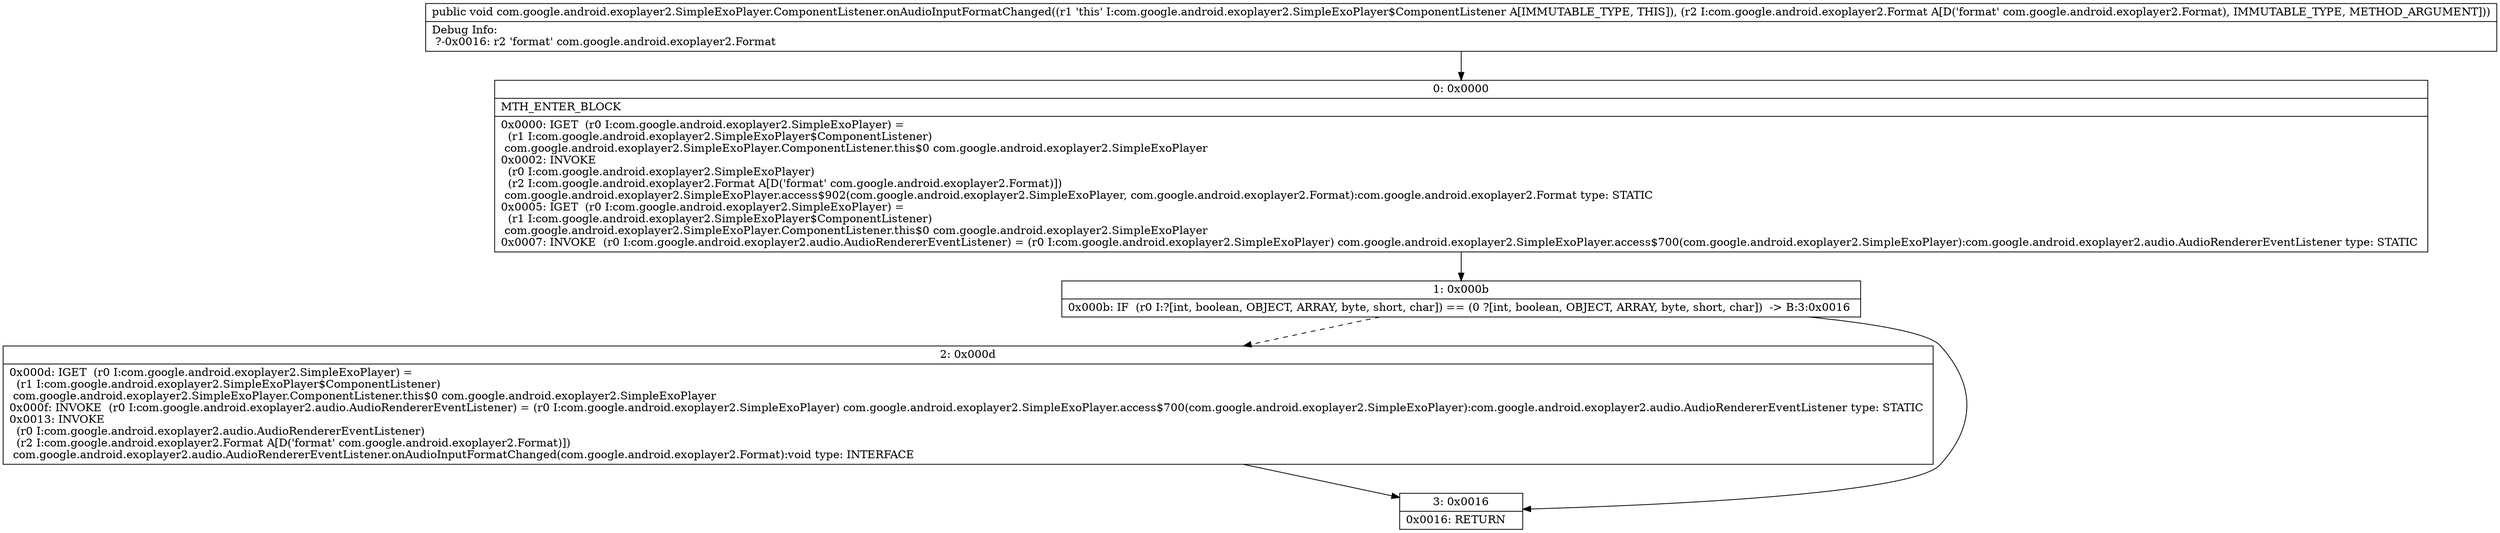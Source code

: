 digraph "CFG forcom.google.android.exoplayer2.SimpleExoPlayer.ComponentListener.onAudioInputFormatChanged(Lcom\/google\/android\/exoplayer2\/Format;)V" {
Node_0 [shape=record,label="{0\:\ 0x0000|MTH_ENTER_BLOCK\l|0x0000: IGET  (r0 I:com.google.android.exoplayer2.SimpleExoPlayer) = \l  (r1 I:com.google.android.exoplayer2.SimpleExoPlayer$ComponentListener)\l com.google.android.exoplayer2.SimpleExoPlayer.ComponentListener.this$0 com.google.android.exoplayer2.SimpleExoPlayer \l0x0002: INVOKE  \l  (r0 I:com.google.android.exoplayer2.SimpleExoPlayer)\l  (r2 I:com.google.android.exoplayer2.Format A[D('format' com.google.android.exoplayer2.Format)])\l com.google.android.exoplayer2.SimpleExoPlayer.access$902(com.google.android.exoplayer2.SimpleExoPlayer, com.google.android.exoplayer2.Format):com.google.android.exoplayer2.Format type: STATIC \l0x0005: IGET  (r0 I:com.google.android.exoplayer2.SimpleExoPlayer) = \l  (r1 I:com.google.android.exoplayer2.SimpleExoPlayer$ComponentListener)\l com.google.android.exoplayer2.SimpleExoPlayer.ComponentListener.this$0 com.google.android.exoplayer2.SimpleExoPlayer \l0x0007: INVOKE  (r0 I:com.google.android.exoplayer2.audio.AudioRendererEventListener) = (r0 I:com.google.android.exoplayer2.SimpleExoPlayer) com.google.android.exoplayer2.SimpleExoPlayer.access$700(com.google.android.exoplayer2.SimpleExoPlayer):com.google.android.exoplayer2.audio.AudioRendererEventListener type: STATIC \l}"];
Node_1 [shape=record,label="{1\:\ 0x000b|0x000b: IF  (r0 I:?[int, boolean, OBJECT, ARRAY, byte, short, char]) == (0 ?[int, boolean, OBJECT, ARRAY, byte, short, char])  \-\> B:3:0x0016 \l}"];
Node_2 [shape=record,label="{2\:\ 0x000d|0x000d: IGET  (r0 I:com.google.android.exoplayer2.SimpleExoPlayer) = \l  (r1 I:com.google.android.exoplayer2.SimpleExoPlayer$ComponentListener)\l com.google.android.exoplayer2.SimpleExoPlayer.ComponentListener.this$0 com.google.android.exoplayer2.SimpleExoPlayer \l0x000f: INVOKE  (r0 I:com.google.android.exoplayer2.audio.AudioRendererEventListener) = (r0 I:com.google.android.exoplayer2.SimpleExoPlayer) com.google.android.exoplayer2.SimpleExoPlayer.access$700(com.google.android.exoplayer2.SimpleExoPlayer):com.google.android.exoplayer2.audio.AudioRendererEventListener type: STATIC \l0x0013: INVOKE  \l  (r0 I:com.google.android.exoplayer2.audio.AudioRendererEventListener)\l  (r2 I:com.google.android.exoplayer2.Format A[D('format' com.google.android.exoplayer2.Format)])\l com.google.android.exoplayer2.audio.AudioRendererEventListener.onAudioInputFormatChanged(com.google.android.exoplayer2.Format):void type: INTERFACE \l}"];
Node_3 [shape=record,label="{3\:\ 0x0016|0x0016: RETURN   \l}"];
MethodNode[shape=record,label="{public void com.google.android.exoplayer2.SimpleExoPlayer.ComponentListener.onAudioInputFormatChanged((r1 'this' I:com.google.android.exoplayer2.SimpleExoPlayer$ComponentListener A[IMMUTABLE_TYPE, THIS]), (r2 I:com.google.android.exoplayer2.Format A[D('format' com.google.android.exoplayer2.Format), IMMUTABLE_TYPE, METHOD_ARGUMENT]))  | Debug Info:\l  ?\-0x0016: r2 'format' com.google.android.exoplayer2.Format\l}"];
MethodNode -> Node_0;
Node_0 -> Node_1;
Node_1 -> Node_2[style=dashed];
Node_1 -> Node_3;
Node_2 -> Node_3;
}


